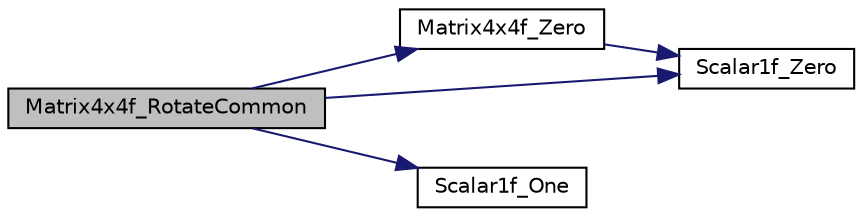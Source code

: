 digraph "Matrix4x4f_RotateCommon"
{
 // LATEX_PDF_SIZE
  edge [fontname="Helvetica",fontsize="10",labelfontname="Helvetica",labelfontsize="10"];
  node [fontname="Helvetica",fontsize="10",shape=record];
  rankdir="LR";
  Node1 [label="Matrix4x4f_RotateCommon",height=0.2,width=0.4,color="black", fillcolor="grey75", style="filled", fontcolor="black",tooltip=" "];
  Node1 -> Node2 [color="midnightblue",fontsize="10",style="solid",fontname="Helvetica"];
  Node2 [label="Matrix4x4f_Zero",height=0.2,width=0.4,color="black", fillcolor="white", style="filled",URL="$maths3d_8h.html#a3fbb5d30c36494eaeb37013aab805075",tooltip=" "];
  Node2 -> Node3 [color="midnightblue",fontsize="10",style="solid",fontname="Helvetica"];
  Node3 [label="Scalar1f_Zero",height=0.2,width=0.4,color="black", fillcolor="white", style="filled",URL="$maths3d_8h.html#a23076d13621d19b8faf6760896a64270",tooltip=" "];
  Node1 -> Node4 [color="midnightblue",fontsize="10",style="solid",fontname="Helvetica"];
  Node4 [label="Scalar1f_One",height=0.2,width=0.4,color="black", fillcolor="white", style="filled",URL="$maths3d_8h.html#a7d18c307128606532d069a5fc8e9effe",tooltip=" "];
  Node1 -> Node3 [color="midnightblue",fontsize="10",style="solid",fontname="Helvetica"];
}
